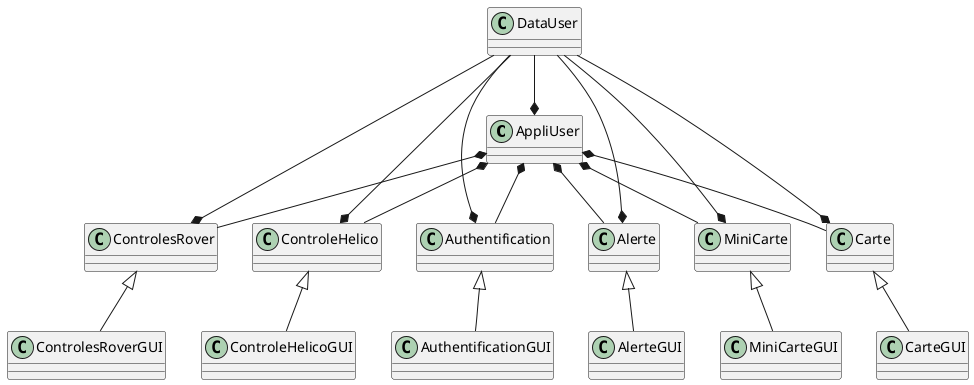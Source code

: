 @startuml
class AppliUser{}
class DataUser{}
class MiniCarteGUI{}
class CarteGUI{}
class ControlesRover{}
class ControleHelico{}
class ControlesRoverGUI{}
class ControleHelicoGUI{}
class AlerteGUI{}
class Authentification{}


DataUser --* Alerte
DataUser --* MiniCarte
DataUser --* Carte
DataUser --* ControleHelico
DataUser --* ControlesRover
DataUser --* AppliUser
DataUser --* Authentification
Authentification <|-- AuthentificationGUI
ControlesRover <|-- ControlesRoverGUI
ControleHelico <|-- ControleHelicoGUI
Carte <|-- CarteGUI
MiniCarte <|-- MiniCarteGUI
Alerte <|-- AlerteGUI



AppliUser *-- Alerte
AppliUser *-- MiniCarte
AppliUser *-- Carte
AppliUser *-- ControleHelico
AppliUser *-- ControlesRover
AppliUser *-- Authentification
@enduml
